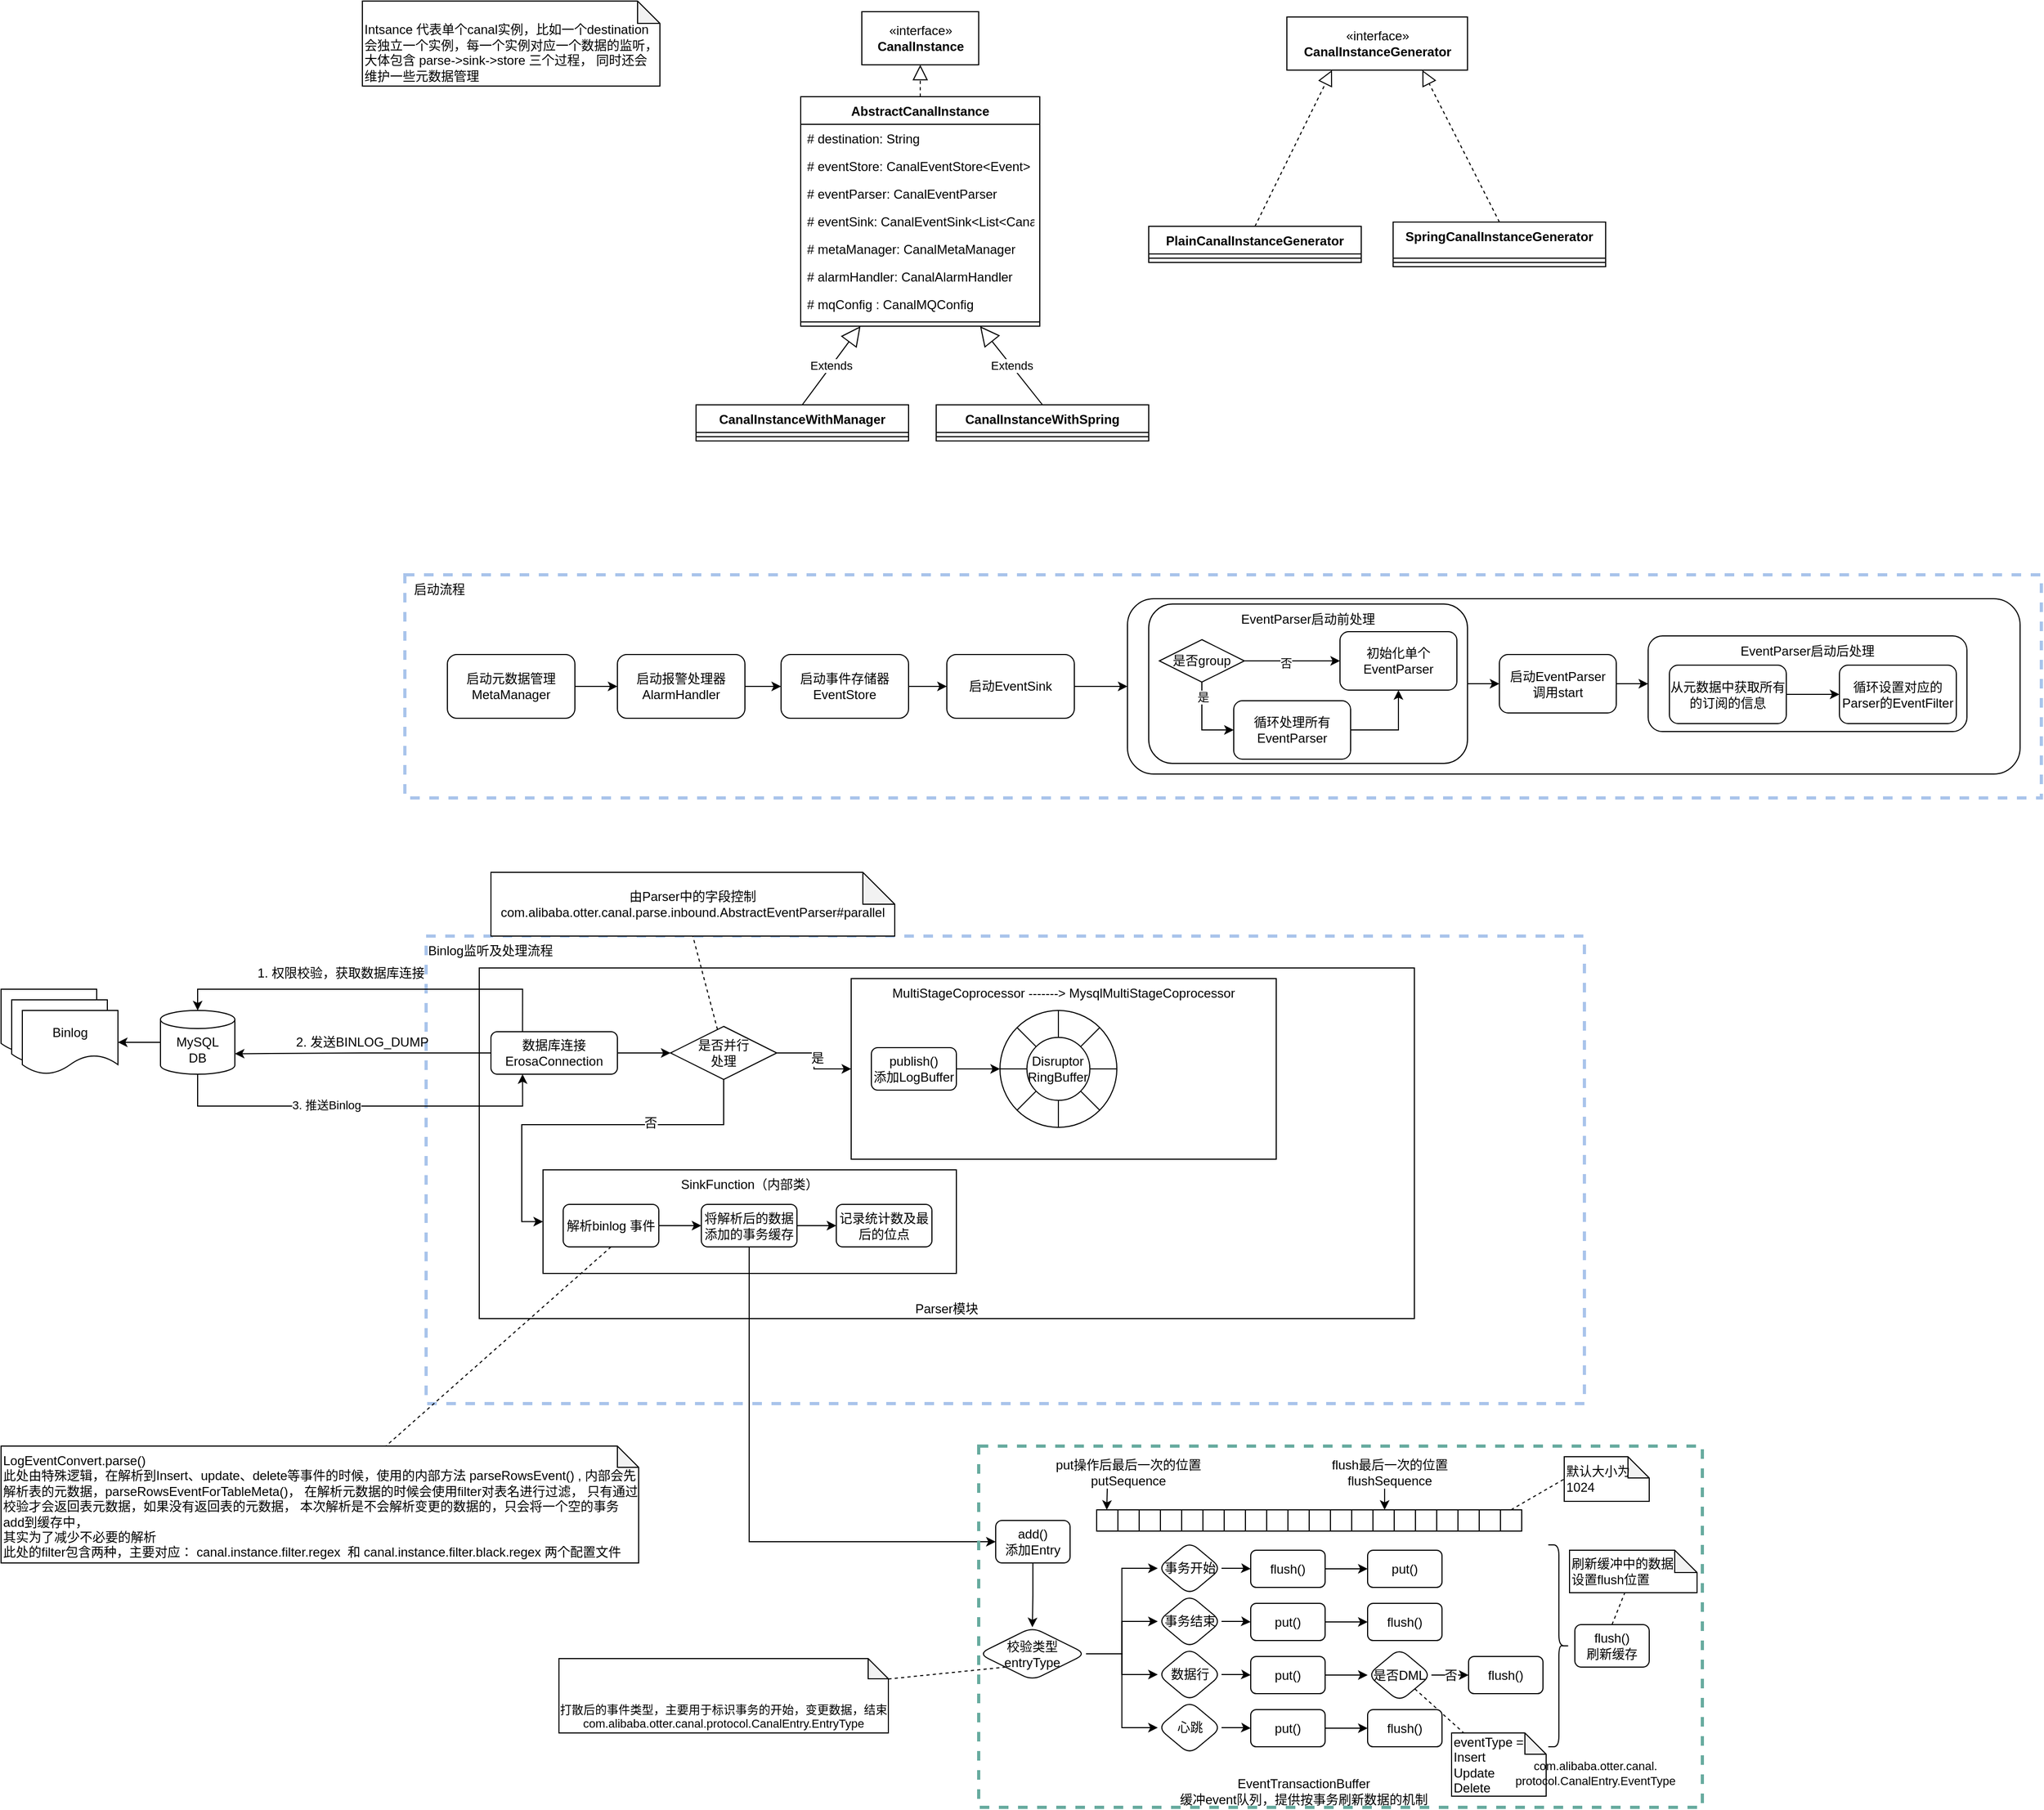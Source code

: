 <mxfile version="17.4.6" type="github" pages="2">
  <diagram id="-Vd5pMnDtLKlJd5kKs-O" name="Instance">
    <mxGraphModel dx="2125" dy="811" grid="1" gridSize="10" guides="1" tooltips="1" connect="1" arrows="1" fold="1" page="1" pageScale="1" pageWidth="827" pageHeight="1169" background="none" math="0" shadow="0">
      <root>
        <mxCell id="0" />
        <mxCell id="1" parent="0" />
        <mxCell id="iQ8inKgUXQBIBoKRJy8k-1" value="Intsance&amp;nbsp;代表单个canal实例，比如一个destination会独立一个实例，每一个实例对应一个数据的监听，大体包含 parse-&amp;gt;sink-&amp;gt;store 三个过程， 同时还会维护一些元数据管理" style="shape=note;whiteSpace=wrap;html=1;backgroundOutline=1;darkOpacity=0.05;align=left;size=21;verticalAlign=bottom;" parent="1" vertex="1">
          <mxGeometry width="280" height="80" as="geometry" />
        </mxCell>
        <mxCell id="iQ8inKgUXQBIBoKRJy8k-7" style="edgeStyle=orthogonalEdgeStyle;rounded=0;orthogonalLoop=1;jettySize=auto;html=1;entryX=1;entryY=0.5;entryDx=0;entryDy=0;" parent="1" source="iQ8inKgUXQBIBoKRJy8k-2" target="iQ8inKgUXQBIBoKRJy8k-5" edge="1">
          <mxGeometry relative="1" as="geometry" />
        </mxCell>
        <mxCell id="iQ8inKgUXQBIBoKRJy8k-2" value="MySQL&lt;br&gt;DB" style="shape=cylinder3;whiteSpace=wrap;html=1;boundedLbl=1;backgroundOutline=1;size=8.5;" parent="1" vertex="1">
          <mxGeometry x="-190" y="950" width="70" height="60" as="geometry" />
        </mxCell>
        <mxCell id="iQ8inKgUXQBIBoKRJy8k-6" value="" style="group" parent="1" vertex="1" connectable="0">
          <mxGeometry x="-340" y="930" width="110" height="80" as="geometry" />
        </mxCell>
        <mxCell id="iQ8inKgUXQBIBoKRJy8k-3" value="" style="shape=document;whiteSpace=wrap;html=1;boundedLbl=1;" parent="iQ8inKgUXQBIBoKRJy8k-6" vertex="1">
          <mxGeometry width="90" height="60" as="geometry" />
        </mxCell>
        <mxCell id="iQ8inKgUXQBIBoKRJy8k-4" value="" style="shape=document;whiteSpace=wrap;html=1;boundedLbl=1;" parent="iQ8inKgUXQBIBoKRJy8k-6" vertex="1">
          <mxGeometry x="10" y="10" width="90" height="60" as="geometry" />
        </mxCell>
        <mxCell id="iQ8inKgUXQBIBoKRJy8k-5" value="Binlog" style="shape=document;whiteSpace=wrap;html=1;boundedLbl=1;" parent="iQ8inKgUXQBIBoKRJy8k-6" vertex="1">
          <mxGeometry x="20" y="20" width="90" height="60" as="geometry" />
        </mxCell>
        <mxCell id="iQ8inKgUXQBIBoKRJy8k-11" value="«interface»&lt;br&gt;&lt;b&gt;CanalInstance&lt;/b&gt;" style="html=1;" parent="1" vertex="1">
          <mxGeometry x="470" y="10" width="110" height="50" as="geometry" />
        </mxCell>
        <mxCell id="iQ8inKgUXQBIBoKRJy8k-13" value="«interface»&lt;br&gt;&lt;b&gt;CanalInstanceGenerator&lt;/b&gt;" style="html=1;" parent="1" vertex="1">
          <mxGeometry x="870" y="15" width="170" height="50" as="geometry" />
        </mxCell>
        <mxCell id="iQ8inKgUXQBIBoKRJy8k-14" value="AbstractCanalInstance" style="swimlane;fontStyle=1;align=center;verticalAlign=top;childLayout=stackLayout;horizontal=1;startSize=26;horizontalStack=0;resizeParent=1;resizeParentMax=0;resizeLast=0;collapsible=1;marginBottom=0;" parent="1" vertex="1">
          <mxGeometry x="412.5" y="90" width="225" height="216" as="geometry">
            <mxRectangle x="420" y="330" width="160" height="26" as="alternateBounds" />
          </mxGeometry>
        </mxCell>
        <mxCell id="iQ8inKgUXQBIBoKRJy8k-33" value="# destination: String" style="text;strokeColor=none;fillColor=none;align=left;verticalAlign=top;spacingLeft=4;spacingRight=4;overflow=hidden;rotatable=0;points=[[0,0.5],[1,0.5]];portConstraint=eastwest;" parent="iQ8inKgUXQBIBoKRJy8k-14" vertex="1">
          <mxGeometry y="26" width="225" height="26" as="geometry" />
        </mxCell>
        <mxCell id="iQ8inKgUXQBIBoKRJy8k-34" value="# eventStore: CanalEventStore&lt;Event&gt;" style="text;strokeColor=none;fillColor=none;align=left;verticalAlign=top;spacingLeft=4;spacingRight=4;overflow=hidden;rotatable=0;points=[[0,0.5],[1,0.5]];portConstraint=eastwest;" parent="iQ8inKgUXQBIBoKRJy8k-14" vertex="1">
          <mxGeometry y="52" width="225" height="26" as="geometry" />
        </mxCell>
        <mxCell id="iQ8inKgUXQBIBoKRJy8k-40" value="# eventParser: CanalEventParser" style="text;strokeColor=none;fillColor=none;align=left;verticalAlign=top;spacingLeft=4;spacingRight=4;overflow=hidden;rotatable=0;points=[[0,0.5],[1,0.5]];portConstraint=eastwest;" parent="iQ8inKgUXQBIBoKRJy8k-14" vertex="1">
          <mxGeometry y="78" width="225" height="26" as="geometry" />
        </mxCell>
        <mxCell id="iQ8inKgUXQBIBoKRJy8k-39" value="# eventSink: CanalEventSink&lt;List&lt;CanalEntry.Entry&gt;&gt;" style="text;strokeColor=none;fillColor=none;align=left;verticalAlign=top;spacingLeft=4;spacingRight=4;overflow=hidden;rotatable=0;points=[[0,0.5],[1,0.5]];portConstraint=eastwest;" parent="iQ8inKgUXQBIBoKRJy8k-14" vertex="1">
          <mxGeometry y="104" width="225" height="26" as="geometry" />
        </mxCell>
        <mxCell id="iQ8inKgUXQBIBoKRJy8k-38" value="# metaManager: CanalMetaManager" style="text;strokeColor=none;fillColor=none;align=left;verticalAlign=top;spacingLeft=4;spacingRight=4;overflow=hidden;rotatable=0;points=[[0,0.5],[1,0.5]];portConstraint=eastwest;" parent="iQ8inKgUXQBIBoKRJy8k-14" vertex="1">
          <mxGeometry y="130" width="225" height="26" as="geometry" />
        </mxCell>
        <mxCell id="iQ8inKgUXQBIBoKRJy8k-37" value="# alarmHandler: CanalAlarmHandler" style="text;strokeColor=none;fillColor=none;align=left;verticalAlign=top;spacingLeft=4;spacingRight=4;overflow=hidden;rotatable=0;points=[[0,0.5],[1,0.5]];portConstraint=eastwest;" parent="iQ8inKgUXQBIBoKRJy8k-14" vertex="1">
          <mxGeometry y="156" width="225" height="26" as="geometry" />
        </mxCell>
        <mxCell id="iQ8inKgUXQBIBoKRJy8k-35" value="# mqConfig : CanalMQConfig" style="text;strokeColor=none;fillColor=none;align=left;verticalAlign=top;spacingLeft=4;spacingRight=4;overflow=hidden;rotatable=0;points=[[0,0.5],[1,0.5]];portConstraint=eastwest;" parent="iQ8inKgUXQBIBoKRJy8k-14" vertex="1">
          <mxGeometry y="182" width="225" height="26" as="geometry" />
        </mxCell>
        <mxCell id="iQ8inKgUXQBIBoKRJy8k-16" value="" style="line;strokeWidth=1;fillColor=none;align=left;verticalAlign=middle;spacingTop=-1;spacingLeft=3;spacingRight=3;rotatable=0;labelPosition=right;points=[];portConstraint=eastwest;" parent="iQ8inKgUXQBIBoKRJy8k-14" vertex="1">
          <mxGeometry y="208" width="225" height="8" as="geometry" />
        </mxCell>
        <mxCell id="iQ8inKgUXQBIBoKRJy8k-18" value="" style="endArrow=block;dashed=1;endFill=0;endSize=12;html=1;rounded=0;entryX=0.5;entryY=1;entryDx=0;entryDy=0;exitX=0.5;exitY=0;exitDx=0;exitDy=0;" parent="1" source="iQ8inKgUXQBIBoKRJy8k-14" target="iQ8inKgUXQBIBoKRJy8k-11" edge="1">
          <mxGeometry width="160" relative="1" as="geometry">
            <mxPoint x="510" y="470" as="sourcePoint" />
            <mxPoint x="670" y="470" as="targetPoint" />
          </mxGeometry>
        </mxCell>
        <mxCell id="iQ8inKgUXQBIBoKRJy8k-19" value="Extends" style="endArrow=block;endSize=16;endFill=0;html=1;rounded=0;exitX=0.5;exitY=0;exitDx=0;exitDy=0;entryX=0.75;entryY=1;entryDx=0;entryDy=0;" parent="1" source="iQ8inKgUXQBIBoKRJy8k-20" target="iQ8inKgUXQBIBoKRJy8k-14" edge="1">
          <mxGeometry width="160" relative="1" as="geometry">
            <mxPoint x="420" y="370" as="sourcePoint" />
            <mxPoint x="520" y="190" as="targetPoint" />
          </mxGeometry>
        </mxCell>
        <mxCell id="iQ8inKgUXQBIBoKRJy8k-20" value="CanalInstanceWithSpring" style="swimlane;fontStyle=1;align=center;verticalAlign=top;childLayout=stackLayout;horizontal=1;startSize=26;horizontalStack=0;resizeParent=1;resizeParentMax=0;resizeLast=0;collapsible=1;marginBottom=0;" parent="1" vertex="1">
          <mxGeometry x="540" y="380" width="200" height="34" as="geometry" />
        </mxCell>
        <mxCell id="iQ8inKgUXQBIBoKRJy8k-22" value="" style="line;strokeWidth=1;fillColor=none;align=left;verticalAlign=middle;spacingTop=-1;spacingLeft=3;spacingRight=3;rotatable=0;labelPosition=right;points=[];portConstraint=eastwest;" parent="iQ8inKgUXQBIBoKRJy8k-20" vertex="1">
          <mxGeometry y="26" width="200" height="8" as="geometry" />
        </mxCell>
        <mxCell id="iQ8inKgUXQBIBoKRJy8k-24" value="CanalInstanceWithManager" style="swimlane;fontStyle=1;align=center;verticalAlign=top;childLayout=stackLayout;horizontal=1;startSize=26;horizontalStack=0;resizeParent=1;resizeParentMax=0;resizeLast=0;collapsible=1;marginBottom=0;" parent="1" vertex="1">
          <mxGeometry x="314" y="380" width="200" height="34" as="geometry" />
        </mxCell>
        <mxCell id="iQ8inKgUXQBIBoKRJy8k-25" value="" style="line;strokeWidth=1;fillColor=none;align=left;verticalAlign=middle;spacingTop=-1;spacingLeft=3;spacingRight=3;rotatable=0;labelPosition=right;points=[];portConstraint=eastwest;" parent="iQ8inKgUXQBIBoKRJy8k-24" vertex="1">
          <mxGeometry y="26" width="200" height="8" as="geometry" />
        </mxCell>
        <mxCell id="iQ8inKgUXQBIBoKRJy8k-26" value="Extends" style="endArrow=block;endSize=16;endFill=0;html=1;rounded=0;exitX=0.5;exitY=0;exitDx=0;exitDy=0;entryX=0.25;entryY=1;entryDx=0;entryDy=0;" parent="1" source="iQ8inKgUXQBIBoKRJy8k-24" target="iQ8inKgUXQBIBoKRJy8k-14" edge="1">
          <mxGeometry width="160" relative="1" as="geometry">
            <mxPoint x="410" y="260" as="sourcePoint" />
            <mxPoint x="470" y="190" as="targetPoint" />
          </mxGeometry>
        </mxCell>
        <mxCell id="iQ8inKgUXQBIBoKRJy8k-27" value="PlainCanalInstanceGenerator" style="swimlane;fontStyle=1;align=center;verticalAlign=top;childLayout=stackLayout;horizontal=1;startSize=26;horizontalStack=0;resizeParent=1;resizeParentMax=0;resizeLast=0;collapsible=1;marginBottom=0;" parent="1" vertex="1">
          <mxGeometry x="740" y="212" width="200" height="34" as="geometry" />
        </mxCell>
        <mxCell id="iQ8inKgUXQBIBoKRJy8k-28" value="" style="line;strokeWidth=1;fillColor=none;align=left;verticalAlign=middle;spacingTop=-1;spacingLeft=3;spacingRight=3;rotatable=0;labelPosition=right;points=[];portConstraint=eastwest;" parent="iQ8inKgUXQBIBoKRJy8k-27" vertex="1">
          <mxGeometry y="26" width="200" height="8" as="geometry" />
        </mxCell>
        <mxCell id="iQ8inKgUXQBIBoKRJy8k-29" value="SpringCanalInstanceGenerator" style="swimlane;fontStyle=1;align=center;verticalAlign=top;childLayout=stackLayout;horizontal=1;startSize=34;horizontalStack=0;resizeParent=1;resizeParentMax=0;resizeLast=0;collapsible=1;marginBottom=0;" parent="1" vertex="1">
          <mxGeometry x="970" y="208" width="200" height="42" as="geometry" />
        </mxCell>
        <mxCell id="iQ8inKgUXQBIBoKRJy8k-30" value="" style="line;strokeWidth=1;fillColor=none;align=left;verticalAlign=middle;spacingTop=-1;spacingLeft=3;spacingRight=3;rotatable=0;labelPosition=right;points=[];portConstraint=eastwest;" parent="iQ8inKgUXQBIBoKRJy8k-29" vertex="1">
          <mxGeometry y="34" width="200" height="8" as="geometry" />
        </mxCell>
        <mxCell id="iQ8inKgUXQBIBoKRJy8k-31" value="" style="endArrow=block;dashed=1;endFill=0;endSize=12;html=1;rounded=0;entryX=0.25;entryY=1;entryDx=0;entryDy=0;exitX=0.5;exitY=0;exitDx=0;exitDy=0;" parent="1" source="iQ8inKgUXQBIBoKRJy8k-27" target="iQ8inKgUXQBIBoKRJy8k-13" edge="1">
          <mxGeometry width="160" relative="1" as="geometry">
            <mxPoint x="505" y="140" as="sourcePoint" />
            <mxPoint x="505" y="75" as="targetPoint" />
          </mxGeometry>
        </mxCell>
        <mxCell id="iQ8inKgUXQBIBoKRJy8k-32" value="" style="endArrow=block;dashed=1;endFill=0;endSize=12;html=1;rounded=0;entryX=0.75;entryY=1;entryDx=0;entryDy=0;exitX=0.5;exitY=0;exitDx=0;exitDy=0;" parent="1" source="iQ8inKgUXQBIBoKRJy8k-29" target="iQ8inKgUXQBIBoKRJy8k-13" edge="1">
          <mxGeometry width="160" relative="1" as="geometry">
            <mxPoint x="840" y="250" as="sourcePoint" />
            <mxPoint x="962.5" y="75" as="targetPoint" />
          </mxGeometry>
        </mxCell>
        <mxCell id="iQ8inKgUXQBIBoKRJy8k-46" value="&amp;nbsp; 启动流程" style="rounded=0;whiteSpace=wrap;html=1;align=left;verticalAlign=top;fillColor=none;strokeWidth=3;dashed=1;strokeColor=#A9C4EB;" parent="1" vertex="1">
          <mxGeometry x="40" y="540" width="1540" height="210" as="geometry" />
        </mxCell>
        <mxCell id="iQ8inKgUXQBIBoKRJy8k-49" style="edgeStyle=orthogonalEdgeStyle;rounded=0;orthogonalLoop=1;jettySize=auto;html=1;" parent="1" source="iQ8inKgUXQBIBoKRJy8k-47" target="iQ8inKgUXQBIBoKRJy8k-48" edge="1">
          <mxGeometry relative="1" as="geometry" />
        </mxCell>
        <mxCell id="iQ8inKgUXQBIBoKRJy8k-47" value="启动元数据管理&lt;br&gt;MetaManager" style="rounded=1;whiteSpace=wrap;html=1;strokeColor=#000000;strokeWidth=1;fillColor=default;" parent="1" vertex="1">
          <mxGeometry x="80" y="615" width="120" height="60" as="geometry" />
        </mxCell>
        <mxCell id="iQ8inKgUXQBIBoKRJy8k-51" value="" style="edgeStyle=orthogonalEdgeStyle;rounded=0;orthogonalLoop=1;jettySize=auto;html=1;" parent="1" source="iQ8inKgUXQBIBoKRJy8k-48" target="iQ8inKgUXQBIBoKRJy8k-50" edge="1">
          <mxGeometry relative="1" as="geometry" />
        </mxCell>
        <mxCell id="iQ8inKgUXQBIBoKRJy8k-48" value="启动报警处理器&lt;br&gt;AlarmHandler" style="rounded=1;whiteSpace=wrap;html=1;strokeColor=#000000;strokeWidth=1;fillColor=default;" parent="1" vertex="1">
          <mxGeometry x="240" y="615" width="120" height="60" as="geometry" />
        </mxCell>
        <mxCell id="iQ8inKgUXQBIBoKRJy8k-54" style="edgeStyle=orthogonalEdgeStyle;rounded=0;orthogonalLoop=1;jettySize=auto;html=1;" parent="1" source="iQ8inKgUXQBIBoKRJy8k-50" target="iQ8inKgUXQBIBoKRJy8k-52" edge="1">
          <mxGeometry relative="1" as="geometry" />
        </mxCell>
        <mxCell id="iQ8inKgUXQBIBoKRJy8k-50" value="启动事件存储器&lt;br&gt;EventStore" style="rounded=1;whiteSpace=wrap;html=1;strokeColor=#000000;strokeWidth=1;fillColor=default;" parent="1" vertex="1">
          <mxGeometry x="394" y="615" width="120" height="60" as="geometry" />
        </mxCell>
        <mxCell id="iQ8inKgUXQBIBoKRJy8k-56" value="" style="edgeStyle=orthogonalEdgeStyle;rounded=0;orthogonalLoop=1;jettySize=auto;html=1;entryX=0;entryY=0.5;entryDx=0;entryDy=0;" parent="1" source="iQ8inKgUXQBIBoKRJy8k-52" edge="1" target="iQ8inKgUXQBIBoKRJy8k-55">
          <mxGeometry relative="1" as="geometry">
            <mxPoint x="720" y="640" as="targetPoint" />
          </mxGeometry>
        </mxCell>
        <mxCell id="iQ8inKgUXQBIBoKRJy8k-52" value="启动EventSink" style="rounded=1;whiteSpace=wrap;html=1;strokeColor=#000000;strokeWidth=1;fillColor=default;" parent="1" vertex="1">
          <mxGeometry x="550" y="615" width="120" height="60" as="geometry" />
        </mxCell>
        <mxCell id="iQ8inKgUXQBIBoKRJy8k-55" value="" style="rounded=1;whiteSpace=wrap;html=1;strokeColor=#000000;strokeWidth=1;fillColor=default;" parent="1" vertex="1">
          <mxGeometry x="720" y="562.5" width="840" height="165" as="geometry" />
        </mxCell>
        <mxCell id="iQ8inKgUXQBIBoKRJy8k-69" style="edgeStyle=orthogonalEdgeStyle;rounded=0;orthogonalLoop=1;jettySize=auto;html=1;" parent="1" source="iQ8inKgUXQBIBoKRJy8k-53" target="iQ8inKgUXQBIBoKRJy8k-68" edge="1">
          <mxGeometry relative="1" as="geometry" />
        </mxCell>
        <mxCell id="iQ8inKgUXQBIBoKRJy8k-53" value="启动EventParser&lt;br&gt;调用start" style="rounded=1;whiteSpace=wrap;html=1;strokeColor=#000000;strokeWidth=1;fillColor=default;" parent="1" vertex="1">
          <mxGeometry x="1070" y="615" width="110" height="55" as="geometry" />
        </mxCell>
        <mxCell id="iQ8inKgUXQBIBoKRJy8k-58" value="EventParser启动前处理" style="rounded=1;whiteSpace=wrap;html=1;strokeColor=#000000;strokeWidth=1;fillColor=default;verticalAlign=top;" parent="1" vertex="1">
          <mxGeometry x="740" y="567.5" width="300" height="150" as="geometry" />
        </mxCell>
        <mxCell id="iQ8inKgUXQBIBoKRJy8k-59" value="初始化单个EventParser" style="rounded=1;whiteSpace=wrap;html=1;strokeColor=#000000;strokeWidth=1;fillColor=default;" parent="1" vertex="1">
          <mxGeometry x="920" y="593.5" width="110" height="55" as="geometry" />
        </mxCell>
        <mxCell id="iQ8inKgUXQBIBoKRJy8k-61" style="edgeStyle=orthogonalEdgeStyle;rounded=0;orthogonalLoop=1;jettySize=auto;html=1;entryX=0;entryY=0.5;entryDx=0;entryDy=0;" parent="1" source="iQ8inKgUXQBIBoKRJy8k-60" target="iQ8inKgUXQBIBoKRJy8k-59" edge="1">
          <mxGeometry relative="1" as="geometry" />
        </mxCell>
        <mxCell id="iQ8inKgUXQBIBoKRJy8k-62" value="否" style="edgeLabel;html=1;align=center;verticalAlign=middle;resizable=0;points=[];" parent="iQ8inKgUXQBIBoKRJy8k-61" vertex="1" connectable="0">
          <mxGeometry x="-0.15" y="-1" relative="1" as="geometry">
            <mxPoint y="1" as="offset" />
          </mxGeometry>
        </mxCell>
        <mxCell id="iQ8inKgUXQBIBoKRJy8k-64" style="edgeStyle=orthogonalEdgeStyle;rounded=0;orthogonalLoop=1;jettySize=auto;html=1;entryX=0;entryY=0.5;entryDx=0;entryDy=0;" parent="1" source="iQ8inKgUXQBIBoKRJy8k-60" target="iQ8inKgUXQBIBoKRJy8k-63" edge="1">
          <mxGeometry relative="1" as="geometry" />
        </mxCell>
        <mxCell id="iQ8inKgUXQBIBoKRJy8k-65" value="是" style="edgeLabel;html=1;align=center;verticalAlign=middle;resizable=0;points=[];" parent="iQ8inKgUXQBIBoKRJy8k-64" vertex="1" connectable="0">
          <mxGeometry x="-0.633" y="1" relative="1" as="geometry">
            <mxPoint as="offset" />
          </mxGeometry>
        </mxCell>
        <mxCell id="iQ8inKgUXQBIBoKRJy8k-60" value="是否group" style="rhombus;whiteSpace=wrap;html=1;strokeColor=#000000;strokeWidth=1;fillColor=default;" parent="1" vertex="1">
          <mxGeometry x="750" y="601" width="80" height="40" as="geometry" />
        </mxCell>
        <mxCell id="iQ8inKgUXQBIBoKRJy8k-66" style="edgeStyle=orthogonalEdgeStyle;rounded=0;orthogonalLoop=1;jettySize=auto;html=1;exitX=1;exitY=0.5;exitDx=0;exitDy=0;" parent="1" source="iQ8inKgUXQBIBoKRJy8k-63" target="iQ8inKgUXQBIBoKRJy8k-59" edge="1">
          <mxGeometry relative="1" as="geometry" />
        </mxCell>
        <mxCell id="iQ8inKgUXQBIBoKRJy8k-63" value="循环处理所有EventParser" style="rounded=1;whiteSpace=wrap;html=1;strokeColor=#000000;strokeWidth=1;fillColor=default;" parent="1" vertex="1">
          <mxGeometry x="820" y="658.5" width="110" height="55" as="geometry" />
        </mxCell>
        <mxCell id="iQ8inKgUXQBIBoKRJy8k-67" value="" style="endArrow=classic;html=1;rounded=0;exitX=1;exitY=0.5;exitDx=0;exitDy=0;" parent="1" source="iQ8inKgUXQBIBoKRJy8k-58" target="iQ8inKgUXQBIBoKRJy8k-53" edge="1">
          <mxGeometry width="50" height="50" relative="1" as="geometry">
            <mxPoint x="1120" y="897.5" as="sourcePoint" />
            <mxPoint x="1170" y="847.5" as="targetPoint" />
          </mxGeometry>
        </mxCell>
        <mxCell id="iQ8inKgUXQBIBoKRJy8k-68" value="EventParser启动后处理" style="rounded=1;whiteSpace=wrap;html=1;strokeColor=#000000;strokeWidth=1;fillColor=default;verticalAlign=top;" parent="1" vertex="1">
          <mxGeometry x="1210" y="597.5" width="300" height="90" as="geometry" />
        </mxCell>
        <mxCell id="iQ8inKgUXQBIBoKRJy8k-70" value="从元数据中获取所有的订阅的信息" style="rounded=1;whiteSpace=wrap;html=1;strokeColor=#000000;strokeWidth=1;fillColor=default;" parent="1" vertex="1">
          <mxGeometry x="1230" y="625" width="110" height="55" as="geometry" />
        </mxCell>
        <mxCell id="iQ8inKgUXQBIBoKRJy8k-71" value="循环设置对应的Parser的EventFilter" style="rounded=1;whiteSpace=wrap;html=1;strokeColor=#000000;strokeWidth=1;fillColor=default;" parent="1" vertex="1">
          <mxGeometry x="1390" y="625" width="110" height="55" as="geometry" />
        </mxCell>
        <mxCell id="iQ8inKgUXQBIBoKRJy8k-72" value="" style="endArrow=classic;html=1;rounded=0;exitX=1;exitY=0.5;exitDx=0;exitDy=0;" parent="1" source="iQ8inKgUXQBIBoKRJy8k-70" target="iQ8inKgUXQBIBoKRJy8k-71" edge="1">
          <mxGeometry width="50" height="50" relative="1" as="geometry">
            <mxPoint x="1350" y="907.5" as="sourcePoint" />
            <mxPoint x="1400" y="857.5" as="targetPoint" />
          </mxGeometry>
        </mxCell>
        <mxCell id="pKks7SGFuHbSa8IMB8G8-1" value="Binlog监听及处理流程" style="rounded=0;whiteSpace=wrap;html=1;align=left;verticalAlign=top;fillColor=none;strokeWidth=3;dashed=1;strokeColor=#A9C4EB;" vertex="1" parent="1">
          <mxGeometry x="60" y="880" width="1090" height="440" as="geometry" />
        </mxCell>
        <mxCell id="mXWGgP68HbcyL5andyQq-1" value="Parser模块" style="rounded=0;whiteSpace=wrap;html=1;verticalAlign=bottom;" vertex="1" parent="1">
          <mxGeometry x="110" y="910" width="880" height="330" as="geometry" />
        </mxCell>
        <mxCell id="mXWGgP68HbcyL5andyQq-4" style="edgeStyle=orthogonalEdgeStyle;rounded=0;orthogonalLoop=1;jettySize=auto;html=1;exitX=0.25;exitY=0;exitDx=0;exitDy=0;entryX=0.5;entryY=0;entryDx=0;entryDy=0;entryPerimeter=0;" edge="1" parent="1" source="mXWGgP68HbcyL5andyQq-3" target="iQ8inKgUXQBIBoKRJy8k-2">
          <mxGeometry relative="1" as="geometry" />
        </mxCell>
        <mxCell id="mXWGgP68HbcyL5andyQq-6" style="edgeStyle=orthogonalEdgeStyle;rounded=0;orthogonalLoop=1;jettySize=auto;html=1;entryX=1;entryY=0;entryDx=0;entryDy=40.75;entryPerimeter=0;startArrow=none;" edge="1" parent="1" source="mXWGgP68HbcyL5andyQq-3" target="iQ8inKgUXQBIBoKRJy8k-2">
          <mxGeometry relative="1" as="geometry" />
        </mxCell>
        <mxCell id="mXWGgP68HbcyL5andyQq-13" value="" style="edgeStyle=orthogonalEdgeStyle;rounded=0;orthogonalLoop=1;jettySize=auto;html=1;" edge="1" parent="1" source="mXWGgP68HbcyL5andyQq-3" target="mXWGgP68HbcyL5andyQq-12">
          <mxGeometry relative="1" as="geometry" />
        </mxCell>
        <mxCell id="mXWGgP68HbcyL5andyQq-3" value="数据库连接&lt;br&gt;ErosaConnection" style="rounded=1;whiteSpace=wrap;html=1;" vertex="1" parent="1">
          <mxGeometry x="121" y="970" width="119" height="40" as="geometry" />
        </mxCell>
        <mxCell id="mXWGgP68HbcyL5andyQq-5" value="1. 权限校验，获取数据库连接" style="text;html=1;strokeColor=none;fillColor=none;align=center;verticalAlign=middle;whiteSpace=wrap;rounded=0;" vertex="1" parent="1">
          <mxGeometry x="-110" y="900" width="180" height="30" as="geometry" />
        </mxCell>
        <mxCell id="mXWGgP68HbcyL5andyQq-8" value="2. 发送BINLOG_DUMP" style="text;html=1;strokeColor=none;fillColor=none;align=center;verticalAlign=middle;whiteSpace=wrap;rounded=0;" vertex="1" parent="1">
          <mxGeometry x="-90" y="965" width="180" height="30" as="geometry" />
        </mxCell>
        <mxCell id="mXWGgP68HbcyL5andyQq-10" style="edgeStyle=orthogonalEdgeStyle;rounded=0;orthogonalLoop=1;jettySize=auto;html=1;entryX=0.25;entryY=1;entryDx=0;entryDy=0;exitX=0.5;exitY=1;exitDx=0;exitDy=0;exitPerimeter=0;" edge="1" parent="1" source="iQ8inKgUXQBIBoKRJy8k-2" target="mXWGgP68HbcyL5andyQq-3">
          <mxGeometry relative="1" as="geometry">
            <Array as="points">
              <mxPoint x="-155" y="1040" />
              <mxPoint x="151" y="1040" />
            </Array>
          </mxGeometry>
        </mxCell>
        <mxCell id="mXWGgP68HbcyL5andyQq-11" value="3. 推送Binlog" style="edgeLabel;html=1;align=center;verticalAlign=middle;resizable=0;points=[];" vertex="1" connectable="0" parent="mXWGgP68HbcyL5andyQq-10">
          <mxGeometry x="-0.178" y="1" relative="1" as="geometry">
            <mxPoint as="offset" />
          </mxGeometry>
        </mxCell>
        <mxCell id="mXWGgP68HbcyL5andyQq-91" style="edgeStyle=orthogonalEdgeStyle;rounded=0;orthogonalLoop=1;jettySize=auto;html=1;fontFamily=Helvetica;fontSize=12;fontColor=default;entryX=0;entryY=0.5;entryDx=0;entryDy=0;" edge="1" parent="1" source="mXWGgP68HbcyL5andyQq-12" target="mXWGgP68HbcyL5andyQq-90">
          <mxGeometry relative="1" as="geometry" />
        </mxCell>
        <mxCell id="mXWGgP68HbcyL5andyQq-92" value="否" style="edgeLabel;html=1;align=center;verticalAlign=middle;resizable=0;points=[];fontSize=12;fontFamily=Helvetica;fontColor=default;" vertex="1" connectable="0" parent="mXWGgP68HbcyL5andyQq-91">
          <mxGeometry x="-0.315" y="-1" relative="1" as="geometry">
            <mxPoint x="6" y="-1" as="offset" />
          </mxGeometry>
        </mxCell>
        <mxCell id="mXWGgP68HbcyL5andyQq-170" style="edgeStyle=orthogonalEdgeStyle;rounded=0;orthogonalLoop=1;jettySize=auto;html=1;fontFamily=Helvetica;fontSize=12;fontColor=default;" edge="1" parent="1" source="mXWGgP68HbcyL5andyQq-12" target="mXWGgP68HbcyL5andyQq-169">
          <mxGeometry relative="1" as="geometry" />
        </mxCell>
        <mxCell id="mXWGgP68HbcyL5andyQq-171" value="是" style="edgeLabel;html=1;align=center;verticalAlign=middle;resizable=0;points=[];fontSize=12;fontFamily=Helvetica;fontColor=default;" vertex="1" connectable="0" parent="mXWGgP68HbcyL5andyQq-170">
          <mxGeometry x="-0.067" y="3" relative="1" as="geometry">
            <mxPoint as="offset" />
          </mxGeometry>
        </mxCell>
        <mxCell id="mXWGgP68HbcyL5andyQq-12" value="是否并行&lt;br&gt;处理" style="rhombus;whiteSpace=wrap;html=1;" vertex="1" parent="1">
          <mxGeometry x="290" y="965" width="100" height="50" as="geometry" />
        </mxCell>
        <mxCell id="mXWGgP68HbcyL5andyQq-14" value="由Parser中的字段控制&lt;br&gt;com.alibaba.otter.canal.parse.inbound.AbstractEventParser#parallel" style="shape=note;whiteSpace=wrap;html=1;backgroundOutline=1;darkOpacity=0.05;" vertex="1" parent="1">
          <mxGeometry x="121" y="820" width="380" height="60" as="geometry" />
        </mxCell>
        <mxCell id="mXWGgP68HbcyL5andyQq-16" value="" style="endArrow=none;dashed=1;html=1;rounded=0;entryX=0.5;entryY=1;entryDx=0;entryDy=0;entryPerimeter=0;" edge="1" parent="1" source="mXWGgP68HbcyL5andyQq-12" target="mXWGgP68HbcyL5andyQq-14">
          <mxGeometry width="50" height="50" relative="1" as="geometry">
            <mxPoint x="280" y="930" as="sourcePoint" />
            <mxPoint x="330" y="880" as="targetPoint" />
          </mxGeometry>
        </mxCell>
        <mxCell id="mXWGgP68HbcyL5andyQq-90" value="SinkFunction（内部类）" style="rounded=0;whiteSpace=wrap;html=1;verticalAlign=top;" vertex="1" parent="1">
          <mxGeometry x="170" y="1100" width="389" height="97.5" as="geometry" />
        </mxCell>
        <mxCell id="mXWGgP68HbcyL5andyQq-97" value="" style="edgeStyle=orthogonalEdgeStyle;rounded=0;orthogonalLoop=1;jettySize=auto;html=1;fontFamily=Helvetica;fontSize=12;fontColor=default;" edge="1" parent="1" source="mXWGgP68HbcyL5andyQq-93" target="mXWGgP68HbcyL5andyQq-94">
          <mxGeometry relative="1" as="geometry" />
        </mxCell>
        <mxCell id="mXWGgP68HbcyL5andyQq-93" value="解析binlog 事件" style="rounded=1;whiteSpace=wrap;html=1;fontFamily=Helvetica;fontSize=12;fontColor=default;strokeColor=#000000;strokeWidth=1;fillColor=default;" vertex="1" parent="1">
          <mxGeometry x="189" y="1132.5" width="90" height="40" as="geometry" />
        </mxCell>
        <mxCell id="mXWGgP68HbcyL5andyQq-98" value="" style="edgeStyle=orthogonalEdgeStyle;rounded=0;orthogonalLoop=1;jettySize=auto;html=1;fontFamily=Helvetica;fontSize=12;fontColor=default;" edge="1" parent="1" source="mXWGgP68HbcyL5andyQq-94" target="mXWGgP68HbcyL5andyQq-95">
          <mxGeometry relative="1" as="geometry" />
        </mxCell>
        <mxCell id="mXWGgP68HbcyL5andyQq-168" style="edgeStyle=orthogonalEdgeStyle;rounded=0;orthogonalLoop=1;jettySize=auto;html=1;entryX=0;entryY=0.5;entryDx=0;entryDy=0;fontFamily=Helvetica;fontSize=12;fontColor=default;" edge="1" parent="1" source="mXWGgP68HbcyL5andyQq-94" target="mXWGgP68HbcyL5andyQq-35">
          <mxGeometry relative="1" as="geometry">
            <Array as="points">
              <mxPoint x="364" y="1450" />
            </Array>
          </mxGeometry>
        </mxCell>
        <mxCell id="mXWGgP68HbcyL5andyQq-94" value="将解析后的数据添加的事务缓存" style="rounded=1;whiteSpace=wrap;html=1;fontFamily=Helvetica;fontSize=12;fontColor=default;strokeColor=#000000;strokeWidth=1;fillColor=default;" vertex="1" parent="1">
          <mxGeometry x="319" y="1132.5" width="90" height="40" as="geometry" />
        </mxCell>
        <mxCell id="mXWGgP68HbcyL5andyQq-95" value="记录统计数及最后的位点" style="rounded=1;whiteSpace=wrap;html=1;fontFamily=Helvetica;fontSize=12;fontColor=default;strokeColor=#000000;strokeWidth=1;fillColor=default;" vertex="1" parent="1">
          <mxGeometry x="446" y="1132.5" width="90" height="40" as="geometry" />
        </mxCell>
        <mxCell id="mXWGgP68HbcyL5andyQq-99" value="" style="group" vertex="1" connectable="0" parent="1">
          <mxGeometry x="580" y="1360" width="681" height="340" as="geometry" />
        </mxCell>
        <mxCell id="mXWGgP68HbcyL5andyQq-32" value="" style="rounded=0;whiteSpace=wrap;html=1;fillColor=none;dashed=1;strokeWidth=3;strokeColor=#67AB9F;" vertex="1" parent="mXWGgP68HbcyL5andyQq-99">
          <mxGeometry width="681" height="340" as="geometry" />
        </mxCell>
        <mxCell id="mXWGgP68HbcyL5andyQq-17" value="" style="rounded=0;whiteSpace=wrap;html=1;" vertex="1" parent="mXWGgP68HbcyL5andyQq-99">
          <mxGeometry x="111" y="60" width="20" height="20" as="geometry" />
        </mxCell>
        <mxCell id="mXWGgP68HbcyL5andyQq-18" value="" style="rounded=0;whiteSpace=wrap;html=1;" vertex="1" parent="mXWGgP68HbcyL5andyQq-99">
          <mxGeometry x="131" y="60" width="20" height="20" as="geometry" />
        </mxCell>
        <mxCell id="mXWGgP68HbcyL5andyQq-19" value="" style="rounded=0;whiteSpace=wrap;html=1;" vertex="1" parent="mXWGgP68HbcyL5andyQq-99">
          <mxGeometry x="151" y="60" width="20" height="20" as="geometry" />
        </mxCell>
        <mxCell id="mXWGgP68HbcyL5andyQq-20" value="" style="rounded=0;whiteSpace=wrap;html=1;" vertex="1" parent="mXWGgP68HbcyL5andyQq-99">
          <mxGeometry x="171" y="60" width="20" height="20" as="geometry" />
        </mxCell>
        <mxCell id="mXWGgP68HbcyL5andyQq-21" value="" style="rounded=0;whiteSpace=wrap;html=1;" vertex="1" parent="mXWGgP68HbcyL5andyQq-99">
          <mxGeometry x="191" y="60" width="20" height="20" as="geometry" />
        </mxCell>
        <mxCell id="mXWGgP68HbcyL5andyQq-22" value="" style="rounded=0;whiteSpace=wrap;html=1;" vertex="1" parent="mXWGgP68HbcyL5andyQq-99">
          <mxGeometry x="211" y="60" width="20" height="20" as="geometry" />
        </mxCell>
        <mxCell id="mXWGgP68HbcyL5andyQq-23" value="" style="rounded=0;whiteSpace=wrap;html=1;" vertex="1" parent="mXWGgP68HbcyL5andyQq-99">
          <mxGeometry x="231" y="60" width="20" height="20" as="geometry" />
        </mxCell>
        <mxCell id="mXWGgP68HbcyL5andyQq-24" value="" style="rounded=0;whiteSpace=wrap;html=1;" vertex="1" parent="mXWGgP68HbcyL5andyQq-99">
          <mxGeometry x="251" y="60" width="20" height="20" as="geometry" />
        </mxCell>
        <mxCell id="mXWGgP68HbcyL5andyQq-25" value="" style="rounded=0;whiteSpace=wrap;html=1;" vertex="1" parent="mXWGgP68HbcyL5andyQq-99">
          <mxGeometry x="271" y="60" width="20" height="20" as="geometry" />
        </mxCell>
        <mxCell id="mXWGgP68HbcyL5andyQq-26" value="" style="rounded=0;whiteSpace=wrap;html=1;" vertex="1" parent="mXWGgP68HbcyL5andyQq-99">
          <mxGeometry x="291" y="60" width="20" height="20" as="geometry" />
        </mxCell>
        <mxCell id="mXWGgP68HbcyL5andyQq-27" value="EventTransactionBuffer&lt;br&gt;缓冲event队列，提供按事务刷新数据的机制" style="text;html=1;strokeColor=none;fillColor=none;align=center;verticalAlign=middle;whiteSpace=wrap;rounded=0;" vertex="1" parent="mXWGgP68HbcyL5andyQq-99">
          <mxGeometry x="181" y="310" width="250" height="30" as="geometry" />
        </mxCell>
        <mxCell id="mXWGgP68HbcyL5andyQq-28" value="" style="endArrow=classic;html=1;rounded=0;" edge="1" parent="mXWGgP68HbcyL5andyQq-99">
          <mxGeometry width="50" height="50" relative="1" as="geometry">
            <mxPoint x="121" y="40" as="sourcePoint" />
            <mxPoint x="120.5" y="60" as="targetPoint" />
          </mxGeometry>
        </mxCell>
        <mxCell id="mXWGgP68HbcyL5andyQq-29" value="" style="endArrow=classic;html=1;rounded=0;entryX=0.5;entryY=0;entryDx=0;entryDy=0;" edge="1" parent="mXWGgP68HbcyL5andyQq-99">
          <mxGeometry width="50" height="50" relative="1" as="geometry">
            <mxPoint x="382" y="40" as="sourcePoint" />
            <mxPoint x="382" y="60" as="targetPoint" />
          </mxGeometry>
        </mxCell>
        <mxCell id="mXWGgP68HbcyL5andyQq-30" value="put操作后最后一次的位置&lt;br&gt;putSequence&lt;br&gt;" style="text;html=1;strokeColor=none;fillColor=none;align=center;verticalAlign=middle;whiteSpace=wrap;rounded=0;" vertex="1" parent="mXWGgP68HbcyL5andyQq-99">
          <mxGeometry x="71" y="10" width="140" height="30" as="geometry" />
        </mxCell>
        <mxCell id="mXWGgP68HbcyL5andyQq-31" value="flush最后一次的位置&lt;br&gt;flushSequence" style="text;html=1;strokeColor=none;fillColor=none;align=center;verticalAlign=middle;whiteSpace=wrap;rounded=0;" vertex="1" parent="mXWGgP68HbcyL5andyQq-99">
          <mxGeometry x="317" y="10" width="140" height="30" as="geometry" />
        </mxCell>
        <mxCell id="mXWGgP68HbcyL5andyQq-100" style="edgeStyle=orthogonalEdgeStyle;rounded=0;orthogonalLoop=1;jettySize=auto;html=1;fontFamily=Helvetica;fontSize=12;fontColor=default;" edge="1" parent="mXWGgP68HbcyL5andyQq-99" source="mXWGgP68HbcyL5andyQq-35" target="mXWGgP68HbcyL5andyQq-37">
          <mxGeometry relative="1" as="geometry" />
        </mxCell>
        <mxCell id="mXWGgP68HbcyL5andyQq-35" value="add()&lt;br&gt;添加Entry" style="rounded=1;whiteSpace=wrap;html=1;strokeColor=#000000;strokeWidth=1;fillColor=default;" vertex="1" parent="mXWGgP68HbcyL5andyQq-99">
          <mxGeometry x="16" y="70" width="70" height="40" as="geometry" />
        </mxCell>
        <mxCell id="mXWGgP68HbcyL5andyQq-36" value="flush()&lt;br&gt;" style="rounded=1;whiteSpace=wrap;html=1;strokeColor=#000000;strokeWidth=1;fillColor=default;" vertex="1" parent="mXWGgP68HbcyL5andyQq-99">
          <mxGeometry x="256" y="98" width="70" height="35" as="geometry" />
        </mxCell>
        <mxCell id="mXWGgP68HbcyL5andyQq-37" value="校验类型&lt;br&gt;entryType" style="rhombus;whiteSpace=wrap;html=1;rounded=1;fontFamily=Helvetica;fontSize=12;fontColor=default;strokeColor=#000000;strokeWidth=1;fillColor=default;" vertex="1" parent="mXWGgP68HbcyL5andyQq-99">
          <mxGeometry y="170.5" width="101" height="50" as="geometry" />
        </mxCell>
        <mxCell id="mXWGgP68HbcyL5andyQq-39" value="put()" style="rounded=1;whiteSpace=wrap;html=1;strokeColor=#000000;strokeWidth=1;fillColor=default;" vertex="1" parent="mXWGgP68HbcyL5andyQq-99">
          <mxGeometry x="366" y="98" width="70" height="35" as="geometry" />
        </mxCell>
        <mxCell id="mXWGgP68HbcyL5andyQq-50" style="edgeStyle=orthogonalEdgeStyle;rounded=0;orthogonalLoop=1;jettySize=auto;html=1;fontFamily=Helvetica;fontSize=12;fontColor=default;" edge="1" parent="mXWGgP68HbcyL5andyQq-99" source="mXWGgP68HbcyL5andyQq-36" target="mXWGgP68HbcyL5andyQq-39">
          <mxGeometry relative="1" as="geometry" />
        </mxCell>
        <mxCell id="mXWGgP68HbcyL5andyQq-49" style="edgeStyle=orthogonalEdgeStyle;rounded=0;orthogonalLoop=1;jettySize=auto;html=1;entryX=0;entryY=0.5;entryDx=0;entryDy=0;fontFamily=Helvetica;fontSize=12;fontColor=default;" edge="1" parent="mXWGgP68HbcyL5andyQq-99" source="mXWGgP68HbcyL5andyQq-41" target="mXWGgP68HbcyL5andyQq-36">
          <mxGeometry relative="1" as="geometry" />
        </mxCell>
        <mxCell id="mXWGgP68HbcyL5andyQq-41" value="事务开始" style="rhombus;whiteSpace=wrap;html=1;rounded=1;fontFamily=Helvetica;fontSize=12;fontColor=default;strokeColor=#000000;strokeWidth=1;fillColor=default;" vertex="1" parent="mXWGgP68HbcyL5andyQq-99">
          <mxGeometry x="168.5" y="90" width="60" height="50" as="geometry" />
        </mxCell>
        <mxCell id="mXWGgP68HbcyL5andyQq-45" style="edgeStyle=orthogonalEdgeStyle;rounded=0;orthogonalLoop=1;jettySize=auto;html=1;entryX=0;entryY=0.5;entryDx=0;entryDy=0;fontFamily=Helvetica;fontSize=12;fontColor=default;" edge="1" parent="mXWGgP68HbcyL5andyQq-99" source="mXWGgP68HbcyL5andyQq-37" target="mXWGgP68HbcyL5andyQq-41">
          <mxGeometry relative="1" as="geometry" />
        </mxCell>
        <mxCell id="mXWGgP68HbcyL5andyQq-42" value="事务结束" style="rhombus;whiteSpace=wrap;html=1;rounded=1;fontFamily=Helvetica;fontSize=12;fontColor=default;strokeColor=#000000;strokeWidth=1;fillColor=default;" vertex="1" parent="mXWGgP68HbcyL5andyQq-99">
          <mxGeometry x="168.5" y="140" width="60" height="50" as="geometry" />
        </mxCell>
        <mxCell id="mXWGgP68HbcyL5andyQq-46" style="edgeStyle=orthogonalEdgeStyle;rounded=0;orthogonalLoop=1;jettySize=auto;html=1;fontFamily=Helvetica;fontSize=12;fontColor=default;" edge="1" parent="mXWGgP68HbcyL5andyQq-99" source="mXWGgP68HbcyL5andyQq-37" target="mXWGgP68HbcyL5andyQq-42">
          <mxGeometry relative="1" as="geometry" />
        </mxCell>
        <mxCell id="mXWGgP68HbcyL5andyQq-43" value="数据行" style="rhombus;whiteSpace=wrap;html=1;rounded=1;fontFamily=Helvetica;fontSize=12;fontColor=default;strokeColor=#000000;strokeWidth=1;fillColor=default;" vertex="1" parent="mXWGgP68HbcyL5andyQq-99">
          <mxGeometry x="168.5" y="190" width="60" height="50" as="geometry" />
        </mxCell>
        <mxCell id="mXWGgP68HbcyL5andyQq-47" style="edgeStyle=orthogonalEdgeStyle;rounded=0;orthogonalLoop=1;jettySize=auto;html=1;fontFamily=Helvetica;fontSize=12;fontColor=default;" edge="1" parent="mXWGgP68HbcyL5andyQq-99" source="mXWGgP68HbcyL5andyQq-37" target="mXWGgP68HbcyL5andyQq-43">
          <mxGeometry relative="1" as="geometry" />
        </mxCell>
        <mxCell id="mXWGgP68HbcyL5andyQq-44" value="心跳" style="rhombus;whiteSpace=wrap;html=1;rounded=1;fontFamily=Helvetica;fontSize=12;fontColor=default;strokeColor=#000000;strokeWidth=1;fillColor=default;" vertex="1" parent="mXWGgP68HbcyL5andyQq-99">
          <mxGeometry x="168.5" y="240" width="60" height="50" as="geometry" />
        </mxCell>
        <mxCell id="mXWGgP68HbcyL5andyQq-48" style="edgeStyle=orthogonalEdgeStyle;rounded=0;orthogonalLoop=1;jettySize=auto;html=1;entryX=0;entryY=0.5;entryDx=0;entryDy=0;fontFamily=Helvetica;fontSize=12;fontColor=default;" edge="1" parent="mXWGgP68HbcyL5andyQq-99" source="mXWGgP68HbcyL5andyQq-37" target="mXWGgP68HbcyL5andyQq-44">
          <mxGeometry relative="1" as="geometry" />
        </mxCell>
        <mxCell id="mXWGgP68HbcyL5andyQq-53" value="put()" style="rounded=1;whiteSpace=wrap;html=1;strokeColor=#000000;strokeWidth=1;fillColor=default;" vertex="1" parent="mXWGgP68HbcyL5andyQq-99">
          <mxGeometry x="256" y="148" width="70" height="35" as="geometry" />
        </mxCell>
        <mxCell id="mXWGgP68HbcyL5andyQq-55" style="edgeStyle=orthogonalEdgeStyle;rounded=0;orthogonalLoop=1;jettySize=auto;html=1;fontFamily=Helvetica;fontSize=12;fontColor=default;" edge="1" parent="mXWGgP68HbcyL5andyQq-99" source="mXWGgP68HbcyL5andyQq-42" target="mXWGgP68HbcyL5andyQq-53">
          <mxGeometry relative="1" as="geometry" />
        </mxCell>
        <mxCell id="mXWGgP68HbcyL5andyQq-54" value="flush()&lt;br&gt;" style="rounded=1;whiteSpace=wrap;html=1;strokeColor=#000000;strokeWidth=1;fillColor=default;" vertex="1" parent="mXWGgP68HbcyL5andyQq-99">
          <mxGeometry x="366" y="148" width="70" height="35" as="geometry" />
        </mxCell>
        <mxCell id="mXWGgP68HbcyL5andyQq-56" style="edgeStyle=orthogonalEdgeStyle;rounded=0;orthogonalLoop=1;jettySize=auto;html=1;fontFamily=Helvetica;fontSize=12;fontColor=default;" edge="1" parent="mXWGgP68HbcyL5andyQq-99" source="mXWGgP68HbcyL5andyQq-53" target="mXWGgP68HbcyL5andyQq-54">
          <mxGeometry relative="1" as="geometry" />
        </mxCell>
        <mxCell id="mXWGgP68HbcyL5andyQq-57" value="put()" style="rounded=1;whiteSpace=wrap;html=1;strokeColor=#000000;strokeWidth=1;fillColor=default;" vertex="1" parent="mXWGgP68HbcyL5andyQq-99">
          <mxGeometry x="256" y="198" width="70" height="35" as="geometry" />
        </mxCell>
        <mxCell id="mXWGgP68HbcyL5andyQq-58" style="edgeStyle=orthogonalEdgeStyle;rounded=0;orthogonalLoop=1;jettySize=auto;html=1;fontFamily=Helvetica;fontSize=12;fontColor=default;" edge="1" parent="mXWGgP68HbcyL5andyQq-99" source="mXWGgP68HbcyL5andyQq-43" target="mXWGgP68HbcyL5andyQq-57">
          <mxGeometry relative="1" as="geometry" />
        </mxCell>
        <mxCell id="mXWGgP68HbcyL5andyQq-59" value="是否DML" style="rhombus;whiteSpace=wrap;html=1;rounded=1;fontFamily=Helvetica;fontSize=12;fontColor=default;strokeColor=#000000;strokeWidth=1;fillColor=default;" vertex="1" parent="mXWGgP68HbcyL5andyQq-99">
          <mxGeometry x="366" y="190.5" width="60" height="50" as="geometry" />
        </mxCell>
        <mxCell id="mXWGgP68HbcyL5andyQq-62" style="edgeStyle=orthogonalEdgeStyle;rounded=0;orthogonalLoop=1;jettySize=auto;html=1;fontFamily=Helvetica;fontSize=12;fontColor=default;" edge="1" parent="mXWGgP68HbcyL5andyQq-99" source="mXWGgP68HbcyL5andyQq-57" target="mXWGgP68HbcyL5andyQq-59">
          <mxGeometry relative="1" as="geometry" />
        </mxCell>
        <mxCell id="mXWGgP68HbcyL5andyQq-60" value="eventType =&amp;nbsp;&lt;br&gt;Insert&lt;br&gt;Update&lt;br&gt;Delete" style="shape=note;whiteSpace=wrap;html=1;backgroundOutline=1;darkOpacity=0.05;rounded=1;fontFamily=Helvetica;fontSize=12;fontColor=default;strokeColor=#000000;strokeWidth=1;fillColor=default;size=20;align=left;" vertex="1" parent="mXWGgP68HbcyL5andyQq-99">
          <mxGeometry x="445" y="270" width="89" height="59.5" as="geometry" />
        </mxCell>
        <mxCell id="mXWGgP68HbcyL5andyQq-61" value="" style="endArrow=none;dashed=1;html=1;rounded=0;fontFamily=Helvetica;fontSize=12;fontColor=default;" edge="1" parent="mXWGgP68HbcyL5andyQq-99" source="mXWGgP68HbcyL5andyQq-59" target="mXWGgP68HbcyL5andyQq-60">
          <mxGeometry width="50" height="50" relative="1" as="geometry">
            <mxPoint x="376" y="550.5" as="sourcePoint" />
            <mxPoint x="426" y="500.5" as="targetPoint" />
          </mxGeometry>
        </mxCell>
        <mxCell id="mXWGgP68HbcyL5andyQq-63" value="flush()&lt;br&gt;" style="rounded=1;whiteSpace=wrap;html=1;strokeColor=#000000;strokeWidth=1;fillColor=default;" vertex="1" parent="mXWGgP68HbcyL5andyQq-99">
          <mxGeometry x="461" y="198" width="70" height="35" as="geometry" />
        </mxCell>
        <mxCell id="mXWGgP68HbcyL5andyQq-64" value="否" style="edgeStyle=orthogonalEdgeStyle;rounded=0;orthogonalLoop=1;jettySize=auto;html=1;fontFamily=Helvetica;fontSize=12;fontColor=default;" edge="1" parent="mXWGgP68HbcyL5andyQq-99" source="mXWGgP68HbcyL5andyQq-59" target="mXWGgP68HbcyL5andyQq-63">
          <mxGeometry relative="1" as="geometry" />
        </mxCell>
        <mxCell id="mXWGgP68HbcyL5andyQq-65" value="put()" style="rounded=1;whiteSpace=wrap;html=1;strokeColor=#000000;strokeWidth=1;fillColor=default;" vertex="1" parent="mXWGgP68HbcyL5andyQq-99">
          <mxGeometry x="256" y="248" width="70" height="35" as="geometry" />
        </mxCell>
        <mxCell id="mXWGgP68HbcyL5andyQq-66" style="edgeStyle=orthogonalEdgeStyle;rounded=0;orthogonalLoop=1;jettySize=auto;html=1;fontFamily=Helvetica;fontSize=12;fontColor=default;" edge="1" parent="mXWGgP68HbcyL5andyQq-99" source="mXWGgP68HbcyL5andyQq-44" target="mXWGgP68HbcyL5andyQq-65">
          <mxGeometry relative="1" as="geometry" />
        </mxCell>
        <mxCell id="mXWGgP68HbcyL5andyQq-68" value="flush()&lt;br&gt;" style="rounded=1;whiteSpace=wrap;html=1;strokeColor=#000000;strokeWidth=1;fillColor=default;" vertex="1" parent="mXWGgP68HbcyL5andyQq-99">
          <mxGeometry x="366" y="248" width="70" height="35" as="geometry" />
        </mxCell>
        <mxCell id="mXWGgP68HbcyL5andyQq-71" value="&lt;span&gt;刷新缓冲中的数据&lt;br&gt;设置flush位置&lt;/span&gt;" style="shape=note;whiteSpace=wrap;html=1;backgroundOutline=1;darkOpacity=0.05;rounded=1;fontFamily=Helvetica;fontSize=12;fontColor=default;strokeColor=#000000;strokeWidth=1;fillColor=default;size=21;align=left;" vertex="1" parent="mXWGgP68HbcyL5andyQq-99">
          <mxGeometry x="556" y="98" width="120" height="40" as="geometry" />
        </mxCell>
        <mxCell id="mXWGgP68HbcyL5andyQq-72" value="flush()&lt;br&gt;刷新缓存" style="rounded=1;whiteSpace=wrap;html=1;strokeColor=#000000;strokeWidth=1;fillColor=default;" vertex="1" parent="mXWGgP68HbcyL5andyQq-99">
          <mxGeometry x="561" y="168" width="70" height="40" as="geometry" />
        </mxCell>
        <mxCell id="mXWGgP68HbcyL5andyQq-73" value="" style="endArrow=none;dashed=1;html=1;rounded=0;fontFamily=Helvetica;fontSize=12;fontColor=default;exitX=0.5;exitY=0;exitDx=0;exitDy=0;" edge="1" parent="mXWGgP68HbcyL5andyQq-99" source="mXWGgP68HbcyL5andyQq-72" target="mXWGgP68HbcyL5andyQq-71">
          <mxGeometry width="50" height="50" relative="1" as="geometry">
            <mxPoint x="661" y="320.5" as="sourcePoint" />
            <mxPoint x="711" y="270.5" as="targetPoint" />
          </mxGeometry>
        </mxCell>
        <mxCell id="mXWGgP68HbcyL5andyQq-74" value="" style="shape=curlyBracket;whiteSpace=wrap;html=1;rounded=1;flipH=1;fontFamily=Helvetica;fontSize=12;fontColor=default;strokeColor=#000000;strokeWidth=1;fillColor=default;" vertex="1" parent="mXWGgP68HbcyL5andyQq-99">
          <mxGeometry x="536" y="93" width="20" height="190" as="geometry" />
        </mxCell>
        <mxCell id="mXWGgP68HbcyL5andyQq-75" value="" style="rounded=0;whiteSpace=wrap;html=1;" vertex="1" parent="mXWGgP68HbcyL5andyQq-99">
          <mxGeometry x="311" y="60" width="20" height="20" as="geometry" />
        </mxCell>
        <mxCell id="mXWGgP68HbcyL5andyQq-76" value="" style="rounded=0;whiteSpace=wrap;html=1;" vertex="1" parent="mXWGgP68HbcyL5andyQq-99">
          <mxGeometry x="331" y="60" width="20" height="20" as="geometry" />
        </mxCell>
        <mxCell id="mXWGgP68HbcyL5andyQq-77" value="" style="rounded=0;whiteSpace=wrap;html=1;" vertex="1" parent="mXWGgP68HbcyL5andyQq-99">
          <mxGeometry x="351" y="60" width="20" height="20" as="geometry" />
        </mxCell>
        <mxCell id="mXWGgP68HbcyL5andyQq-78" value="" style="rounded=0;whiteSpace=wrap;html=1;" vertex="1" parent="mXWGgP68HbcyL5andyQq-99">
          <mxGeometry x="371" y="60" width="20" height="20" as="geometry" />
        </mxCell>
        <mxCell id="mXWGgP68HbcyL5andyQq-79" value="" style="rounded=0;whiteSpace=wrap;html=1;" vertex="1" parent="mXWGgP68HbcyL5andyQq-99">
          <mxGeometry x="391" y="60" width="20" height="20" as="geometry" />
        </mxCell>
        <mxCell id="mXWGgP68HbcyL5andyQq-80" value="" style="rounded=0;whiteSpace=wrap;html=1;" vertex="1" parent="mXWGgP68HbcyL5andyQq-99">
          <mxGeometry x="411" y="60" width="20" height="20" as="geometry" />
        </mxCell>
        <mxCell id="mXWGgP68HbcyL5andyQq-81" value="" style="rounded=0;whiteSpace=wrap;html=1;" vertex="1" parent="mXWGgP68HbcyL5andyQq-99">
          <mxGeometry x="431" y="60" width="20" height="20" as="geometry" />
        </mxCell>
        <mxCell id="mXWGgP68HbcyL5andyQq-82" value="" style="rounded=0;whiteSpace=wrap;html=1;" vertex="1" parent="mXWGgP68HbcyL5andyQq-99">
          <mxGeometry x="451" y="60" width="20" height="20" as="geometry" />
        </mxCell>
        <mxCell id="mXWGgP68HbcyL5andyQq-83" value="" style="rounded=0;whiteSpace=wrap;html=1;" vertex="1" parent="mXWGgP68HbcyL5andyQq-99">
          <mxGeometry x="471" y="60" width="20" height="20" as="geometry" />
        </mxCell>
        <mxCell id="mXWGgP68HbcyL5andyQq-84" value="" style="rounded=0;whiteSpace=wrap;html=1;" vertex="1" parent="mXWGgP68HbcyL5andyQq-99">
          <mxGeometry x="491" y="60" width="20" height="20" as="geometry" />
        </mxCell>
        <mxCell id="mXWGgP68HbcyL5andyQq-85" value="默认大小为1024" style="shape=note;whiteSpace=wrap;html=1;backgroundOutline=1;darkOpacity=0.05;rounded=1;fontFamily=Helvetica;fontSize=12;fontColor=default;strokeColor=#000000;strokeWidth=1;fillColor=default;size=20;align=left;" vertex="1" parent="mXWGgP68HbcyL5andyQq-99">
          <mxGeometry x="551" y="10" width="80" height="42" as="geometry" />
        </mxCell>
        <mxCell id="mXWGgP68HbcyL5andyQq-86" value="" style="endArrow=none;dashed=1;html=1;rounded=0;fontFamily=Helvetica;fontSize=12;fontColor=default;exitX=0.5;exitY=0;exitDx=0;exitDy=0;entryX=0;entryY=0.5;entryDx=0;entryDy=0;entryPerimeter=0;" edge="1" parent="mXWGgP68HbcyL5andyQq-99" source="mXWGgP68HbcyL5andyQq-84" target="mXWGgP68HbcyL5andyQq-85">
          <mxGeometry width="50" height="50" relative="1" as="geometry">
            <mxPoint x="11" y="-30" as="sourcePoint" />
            <mxPoint x="61" y="-80" as="targetPoint" />
          </mxGeometry>
        </mxCell>
        <mxCell id="mXWGgP68HbcyL5andyQq-69" style="edgeStyle=orthogonalEdgeStyle;rounded=0;orthogonalLoop=1;jettySize=auto;html=1;fontFamily=Helvetica;fontSize=12;fontColor=default;" edge="1" parent="mXWGgP68HbcyL5andyQq-99" source="mXWGgP68HbcyL5andyQq-65" target="mXWGgP68HbcyL5andyQq-68">
          <mxGeometry relative="1" as="geometry" />
        </mxCell>
        <mxCell id="wM_Tq6hQya8Bdgrir3rz-18" value="com.alibaba.otter.canal.&lt;br&gt;protocol.CanalEntry.EventType" style="text;html=1;strokeColor=none;fillColor=none;align=center;verticalAlign=middle;whiteSpace=wrap;rounded=0;fontFamily=Helvetica;fontSize=11;fontColor=default;" vertex="1" parent="mXWGgP68HbcyL5andyQq-99">
          <mxGeometry x="491" y="293" width="179" height="30" as="geometry" />
        </mxCell>
        <mxCell id="mXWGgP68HbcyL5andyQq-165" value="LogEventConvert.parse()&lt;br&gt;此处由特殊逻辑，在解析到Insert、update、delete等事件的时候，使用的内部方法&amp;nbsp;parseRowsEvent() , 内部会先解析表的元数据，parseRowsEventForTableMeta()， 在解析元数据的时候会使用filter对表名进行过滤， 只有通过校验才会返回表元数据，如果没有返回表的元数据， 本次解析是不会解析变更的数据的，只会将一个空的事务add到缓存中，&lt;br&gt;其实为了减少不必要的解析&lt;br&gt;此处的filter包含两种，主要对应：&amp;nbsp;canal.instance.filter.regex&amp;nbsp; 和&amp;nbsp;canal.instance.filter.black.regex 两个配置文件" style="shape=note;whiteSpace=wrap;html=1;backgroundOutline=1;darkOpacity=0.05;rounded=0;fontFamily=Helvetica;fontSize=12;fontColor=default;strokeColor=#000000;strokeWidth=1;fillColor=default;verticalAlign=top;align=left;size=20;" vertex="1" parent="1">
          <mxGeometry x="-340" y="1360" width="600" height="110" as="geometry" />
        </mxCell>
        <mxCell id="mXWGgP68HbcyL5andyQq-166" value="" style="endArrow=none;dashed=1;html=1;rounded=0;fontFamily=Helvetica;fontSize=12;fontColor=default;exitX=0.5;exitY=1;exitDx=0;exitDy=0;" edge="1" parent="1" source="mXWGgP68HbcyL5andyQq-93" target="mXWGgP68HbcyL5andyQq-165">
          <mxGeometry width="50" height="50" relative="1" as="geometry">
            <mxPoint x="-40" y="1150" as="sourcePoint" />
            <mxPoint x="10" y="1100" as="targetPoint" />
          </mxGeometry>
        </mxCell>
        <mxCell id="mXWGgP68HbcyL5andyQq-169" value="MultiStageCoprocessor -------&amp;gt;&amp;nbsp;MysqlMultiStageCoprocessor" style="rounded=0;whiteSpace=wrap;html=1;verticalAlign=top;" vertex="1" parent="1">
          <mxGeometry x="460" y="920" width="400" height="170" as="geometry" />
        </mxCell>
        <mxCell id="wM_Tq6hQya8Bdgrir3rz-13" style="edgeStyle=orthogonalEdgeStyle;rounded=0;orthogonalLoop=1;jettySize=auto;html=1;fontFamily=Helvetica;fontSize=11;fontColor=default;" edge="1" parent="1" source="mXWGgP68HbcyL5andyQq-172" target="wM_Tq6hQya8Bdgrir3rz-2">
          <mxGeometry relative="1" as="geometry" />
        </mxCell>
        <mxCell id="mXWGgP68HbcyL5andyQq-172" value="publish()&lt;br&gt;添加LogBuffer" style="rounded=1;whiteSpace=wrap;html=1;strokeColor=#000000;strokeWidth=1;fillColor=default;" vertex="1" parent="1">
          <mxGeometry x="479" y="985" width="80" height="40" as="geometry" />
        </mxCell>
        <mxCell id="wM_Tq6hQya8Bdgrir3rz-12" value="" style="group" vertex="1" connectable="0" parent="1">
          <mxGeometry x="600" y="950" width="120" height="110" as="geometry" />
        </mxCell>
        <mxCell id="wM_Tq6hQya8Bdgrir3rz-2" value="" style="ellipse;whiteSpace=wrap;html=1;aspect=fixed;rounded=0;fontFamily=Helvetica;fontSize=12;fontColor=default;strokeColor=#000000;strokeWidth=1;fillColor=default;" vertex="1" parent="wM_Tq6hQya8Bdgrir3rz-12">
          <mxGeometry width="110" height="110" as="geometry" />
        </mxCell>
        <mxCell id="wM_Tq6hQya8Bdgrir3rz-1" value="Disruptor&lt;br&gt;RingBuffer" style="ellipse;whiteSpace=wrap;html=1;aspect=fixed;rounded=0;fontFamily=Helvetica;fontSize=12;fontColor=default;strokeColor=#000000;strokeWidth=1;fillColor=default;" vertex="1" parent="wM_Tq6hQya8Bdgrir3rz-12">
          <mxGeometry x="25.382" y="25.385" width="59.231" height="59.231" as="geometry" />
        </mxCell>
        <mxCell id="wM_Tq6hQya8Bdgrir3rz-3" value="" style="endArrow=none;html=1;rounded=0;fontFamily=Helvetica;fontSize=12;fontColor=default;entryX=0;entryY=0;entryDx=0;entryDy=0;exitX=0;exitY=0;exitDx=0;exitDy=0;" edge="1" parent="wM_Tq6hQya8Bdgrir3rz-12" source="wM_Tq6hQya8Bdgrir3rz-2" target="wM_Tq6hQya8Bdgrir3rz-1">
          <mxGeometry width="50" height="50" relative="1" as="geometry">
            <mxPoint x="-203.077" as="sourcePoint" />
            <mxPoint x="-156.923" y="-42.308" as="targetPoint" />
          </mxGeometry>
        </mxCell>
        <mxCell id="wM_Tq6hQya8Bdgrir3rz-5" value="" style="endArrow=none;html=1;rounded=0;fontFamily=Helvetica;fontSize=12;fontColor=default;entryX=0.5;entryY=0;entryDx=0;entryDy=0;" edge="1" parent="wM_Tq6hQya8Bdgrir3rz-12" source="wM_Tq6hQya8Bdgrir3rz-1" target="wM_Tq6hQya8Bdgrir3rz-2">
          <mxGeometry width="50" height="50" relative="1" as="geometry">
            <mxPoint x="-60" y="-25.385" as="sourcePoint" />
            <mxPoint x="-13.846" y="-67.692" as="targetPoint" />
          </mxGeometry>
        </mxCell>
        <mxCell id="wM_Tq6hQya8Bdgrir3rz-6" value="" style="endArrow=none;html=1;rounded=0;fontFamily=Helvetica;fontSize=12;fontColor=default;exitX=1;exitY=0;exitDx=0;exitDy=0;" edge="1" parent="wM_Tq6hQya8Bdgrir3rz-12" source="wM_Tq6hQya8Bdgrir3rz-2" target="wM_Tq6hQya8Bdgrir3rz-1">
          <mxGeometry width="50" height="50" relative="1" as="geometry">
            <mxPoint x="263.077" as="sourcePoint" />
            <mxPoint x="309.231" y="-42.308" as="targetPoint" />
          </mxGeometry>
        </mxCell>
        <mxCell id="wM_Tq6hQya8Bdgrir3rz-7" value="" style="endArrow=none;html=1;rounded=0;fontFamily=Helvetica;fontSize=12;fontColor=default;exitX=1;exitY=0.5;exitDx=0;exitDy=0;" edge="1" parent="wM_Tq6hQya8Bdgrir3rz-12" source="wM_Tq6hQya8Bdgrir3rz-2" target="wM_Tq6hQya8Bdgrir3rz-1">
          <mxGeometry width="50" height="50" relative="1" as="geometry">
            <mxPoint x="226.154" y="33.846" as="sourcePoint" />
            <mxPoint x="272.308" y="-8.462" as="targetPoint" />
          </mxGeometry>
        </mxCell>
        <mxCell id="wM_Tq6hQya8Bdgrir3rz-8" value="" style="endArrow=none;html=1;rounded=0;fontFamily=Helvetica;fontSize=12;fontColor=default;exitX=1;exitY=1;exitDx=0;exitDy=0;" edge="1" parent="wM_Tq6hQya8Bdgrir3rz-12" source="wM_Tq6hQya8Bdgrir3rz-2" target="wM_Tq6hQya8Bdgrir3rz-1">
          <mxGeometry width="50" height="50" relative="1" as="geometry">
            <mxPoint x="180" y="33.846" as="sourcePoint" />
            <mxPoint x="226.154" y="-8.462" as="targetPoint" />
          </mxGeometry>
        </mxCell>
        <mxCell id="wM_Tq6hQya8Bdgrir3rz-9" value="" style="endArrow=none;html=1;rounded=0;fontFamily=Helvetica;fontSize=12;fontColor=default;entryX=0;entryY=0.5;entryDx=0;entryDy=0;exitX=0;exitY=0.5;exitDx=0;exitDy=0;" edge="1" parent="wM_Tq6hQya8Bdgrir3rz-12" source="wM_Tq6hQya8Bdgrir3rz-2" target="wM_Tq6hQya8Bdgrir3rz-1">
          <mxGeometry width="50" height="50" relative="1" as="geometry">
            <mxPoint x="-263.077" y="110" as="sourcePoint" />
            <mxPoint x="-216.923" y="67.692" as="targetPoint" />
          </mxGeometry>
        </mxCell>
        <mxCell id="wM_Tq6hQya8Bdgrir3rz-10" value="" style="endArrow=none;html=1;rounded=0;fontFamily=Helvetica;fontSize=12;fontColor=default;entryX=0;entryY=1;entryDx=0;entryDy=0;exitX=0;exitY=1;exitDx=0;exitDy=0;" edge="1" parent="wM_Tq6hQya8Bdgrir3rz-12" source="wM_Tq6hQya8Bdgrir3rz-2" target="wM_Tq6hQya8Bdgrir3rz-1">
          <mxGeometry width="50" height="50" relative="1" as="geometry">
            <mxPoint x="-189.231" y="211.538" as="sourcePoint" />
            <mxPoint x="-143.077" y="169.231" as="targetPoint" />
          </mxGeometry>
        </mxCell>
        <mxCell id="wM_Tq6hQya8Bdgrir3rz-11" value="" style="endArrow=none;html=1;rounded=0;fontFamily=Helvetica;fontSize=12;fontColor=default;entryX=0.5;entryY=1;entryDx=0;entryDy=0;exitX=0.5;exitY=1;exitDx=0;exitDy=0;" edge="1" parent="wM_Tq6hQya8Bdgrir3rz-12" source="wM_Tq6hQya8Bdgrir3rz-2" target="wM_Tq6hQya8Bdgrir3rz-1">
          <mxGeometry width="50" height="50" relative="1" as="geometry">
            <mxPoint x="-170.769" y="194.615" as="sourcePoint" />
            <mxPoint x="-124.615" y="152.308" as="targetPoint" />
          </mxGeometry>
        </mxCell>
        <mxCell id="wM_Tq6hQya8Bdgrir3rz-14" value="&lt;span style=&quot;font-size: 11px&quot;&gt;打散后的事件类型，主要用于标识事务的开始，变更数据，结束&lt;/span&gt;&lt;br&gt;&lt;span style=&quot;font-size: 11px&quot;&gt;com.alibaba.otter.canal.protocol.CanalEntry.EntryType&lt;/span&gt;" style="shape=note;whiteSpace=wrap;html=1;backgroundOutline=1;darkOpacity=0.05;rounded=0;fontFamily=Helvetica;fontSize=11;fontColor=default;strokeColor=#000000;strokeWidth=1;fillColor=default;verticalAlign=bottom;size=19;" vertex="1" parent="1">
          <mxGeometry x="185" y="1560" width="310" height="70" as="geometry" />
        </mxCell>
        <mxCell id="wM_Tq6hQya8Bdgrir3rz-15" value="" style="endArrow=none;dashed=1;html=1;rounded=0;fontFamily=Helvetica;fontSize=11;fontColor=default;entryX=0;entryY=1;entryDx=0;entryDy=0;" edge="1" parent="1" source="wM_Tq6hQya8Bdgrir3rz-14" target="mXWGgP68HbcyL5andyQq-37">
          <mxGeometry width="50" height="50" relative="1" as="geometry">
            <mxPoint x="510" y="1620" as="sourcePoint" />
            <mxPoint x="510" y="1740" as="targetPoint" />
          </mxGeometry>
        </mxCell>
      </root>
    </mxGraphModel>
  </diagram>
  <diagram id="0V1k0J7ygCFsI8agXn6Z" name="Parser">
    <mxGraphModel dx="1298" dy="811" grid="1" gridSize="10" guides="1" tooltips="1" connect="1" arrows="1" fold="1" page="1" pageScale="1" pageWidth="827" pageHeight="1169" math="0" shadow="0">
      <root>
        <mxCell id="0" />
        <mxCell id="1" parent="0" />
        <mxCell id="kAtIXUeXSxcQwXmA3ZRL-1" value="启动过程" style="rounded=0;whiteSpace=wrap;html=1;align=left;verticalAlign=top;fillColor=none;strokeWidth=3;dashed=1;strokeColor=#A9C4EB;" vertex="1" parent="1">
          <mxGeometry x="20" y="480" width="560" height="250" as="geometry" />
        </mxCell>
        <mxCell id="Bup8os7W4vQtv0Ca6lNT-1" value="«interface»&lt;br&gt;&lt;b&gt;CanalEventParser&lt;/b&gt;" style="html=1;" vertex="1" parent="1">
          <mxGeometry x="304" y="10" width="110" height="50" as="geometry" />
        </mxCell>
      </root>
    </mxGraphModel>
  </diagram>
</mxfile>

